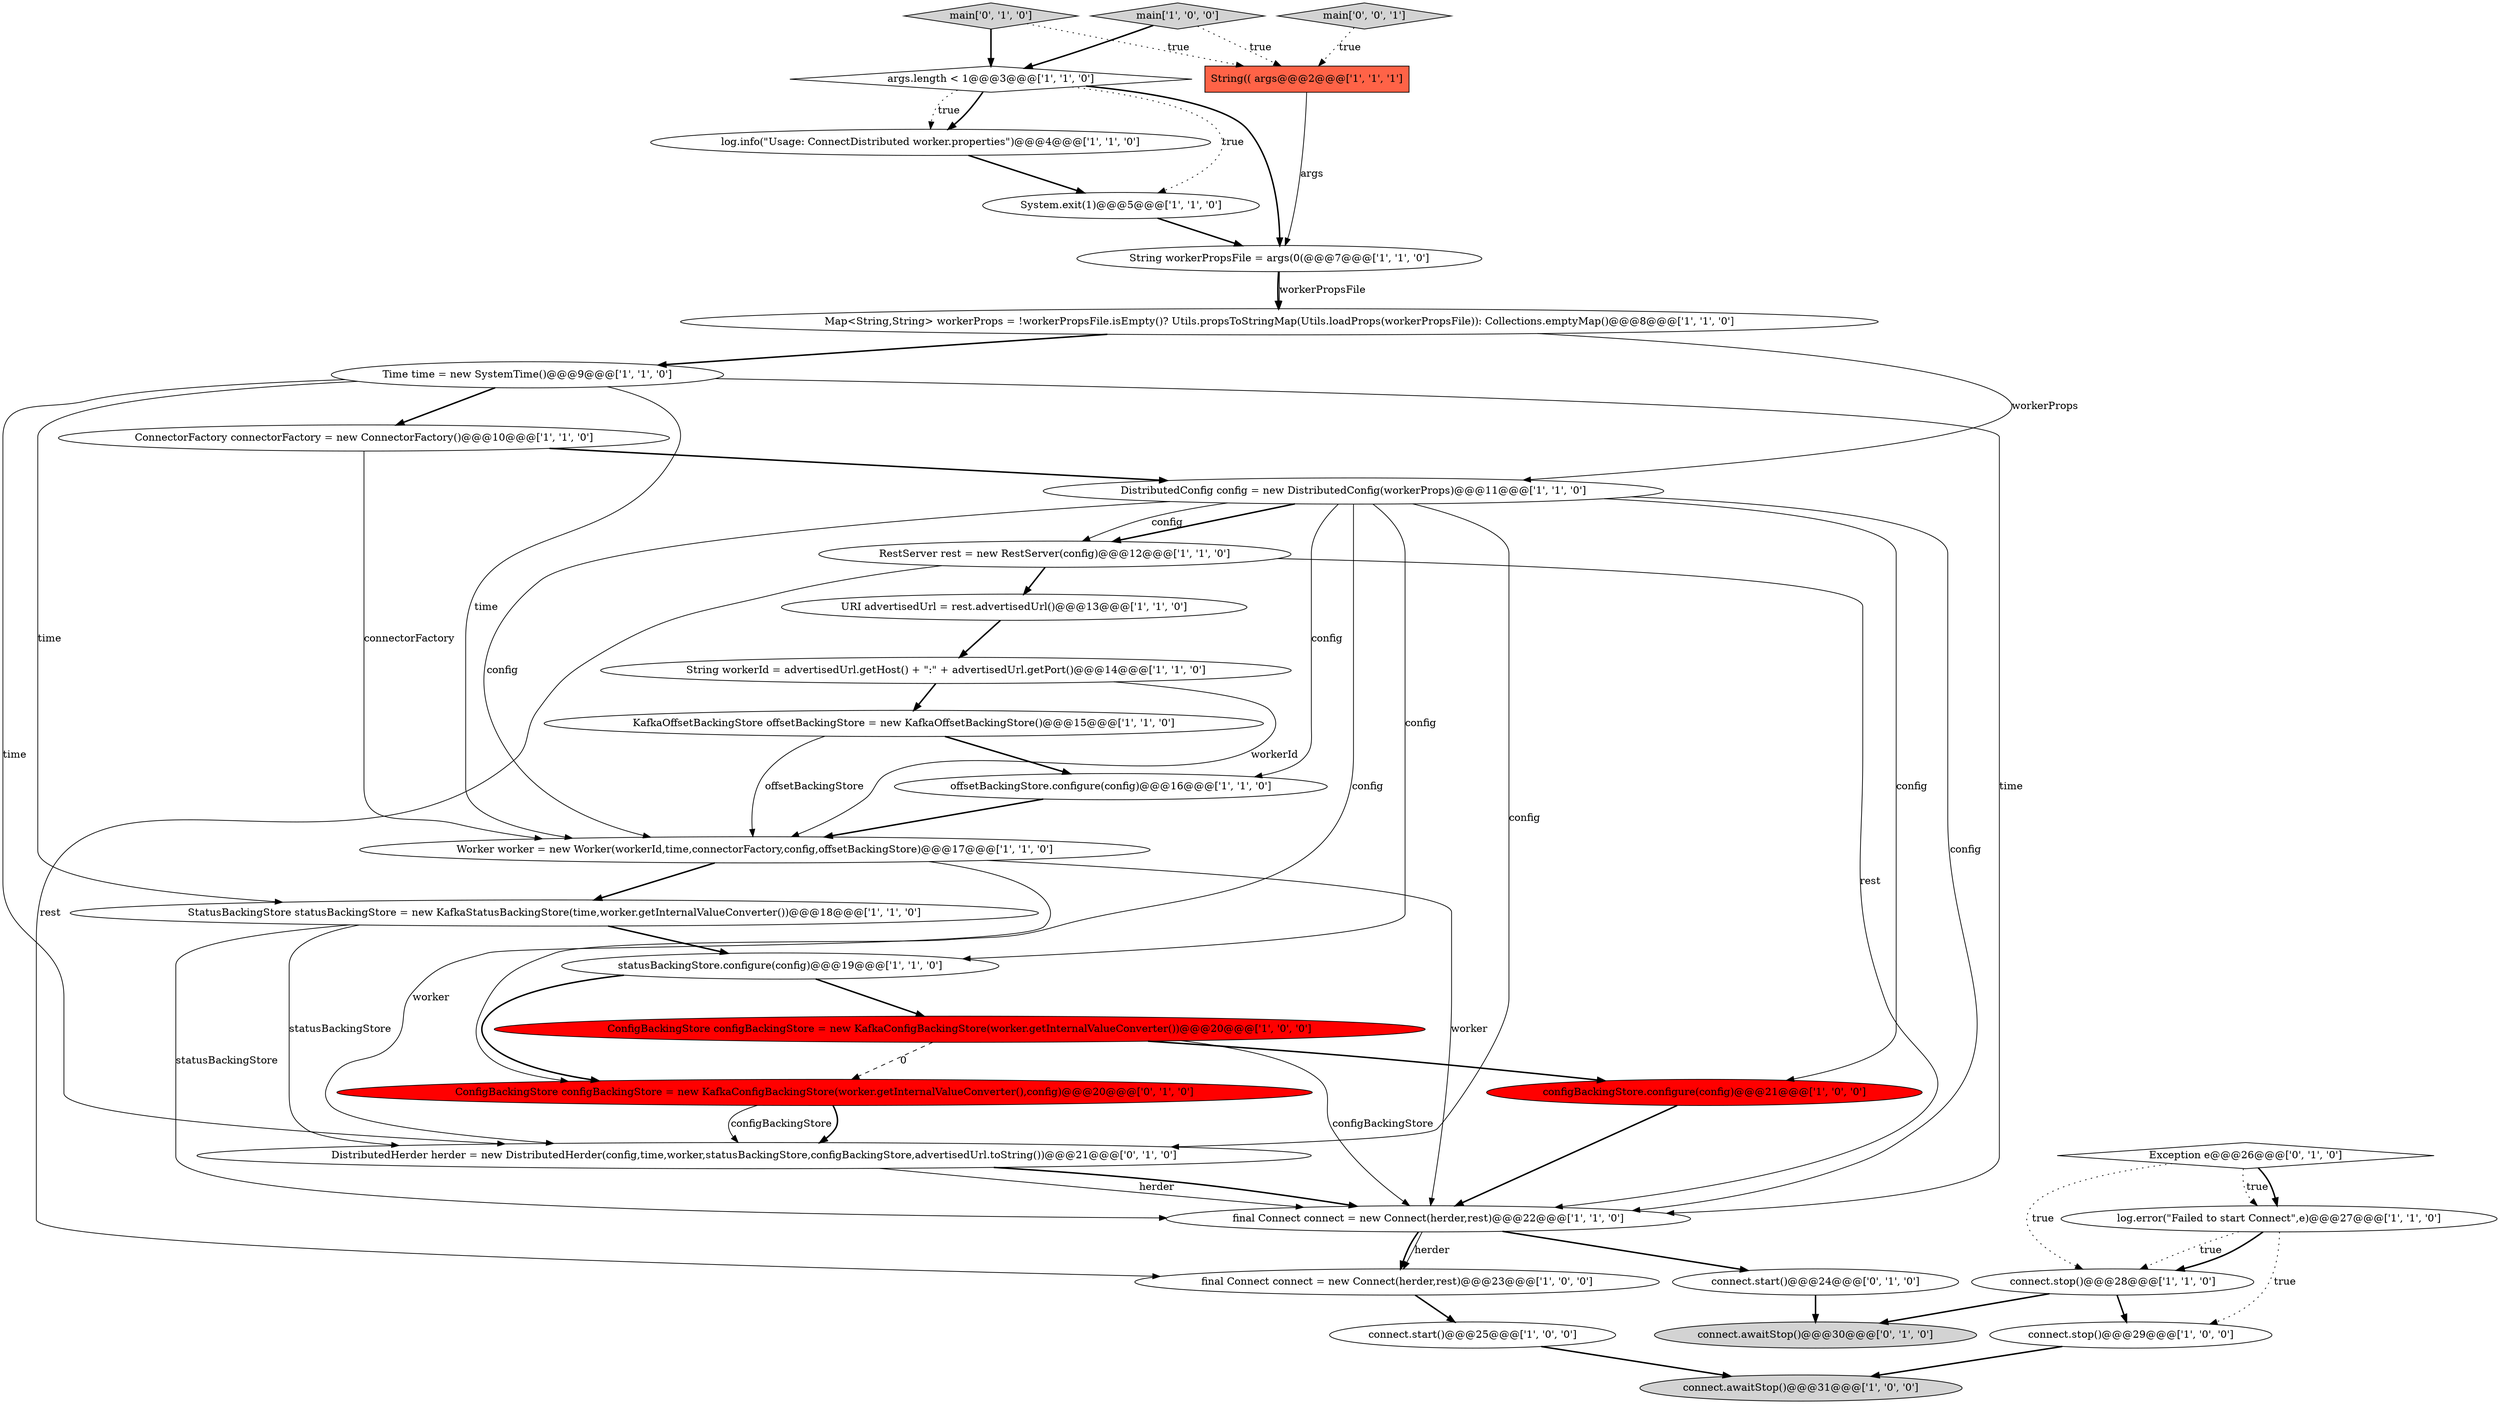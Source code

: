 digraph {
23 [style = filled, label = "Worker worker = new Worker(workerId,time,connectorFactory,config,offsetBackingStore)@@@17@@@['1', '1', '0']", fillcolor = white, shape = ellipse image = "AAA0AAABBB1BBB"];
29 [style = filled, label = "Exception e@@@26@@@['0', '1', '0']", fillcolor = white, shape = diamond image = "AAA0AAABBB2BBB"];
7 [style = filled, label = "Time time = new SystemTime()@@@9@@@['1', '1', '0']", fillcolor = white, shape = ellipse image = "AAA0AAABBB1BBB"];
16 [style = filled, label = "StatusBackingStore statusBackingStore = new KafkaStatusBackingStore(time,worker.getInternalValueConverter())@@@18@@@['1', '1', '0']", fillcolor = white, shape = ellipse image = "AAA0AAABBB1BBB"];
9 [style = filled, label = "String workerPropsFile = args(0(@@@7@@@['1', '1', '0']", fillcolor = white, shape = ellipse image = "AAA0AAABBB1BBB"];
13 [style = filled, label = "final Connect connect = new Connect(herder,rest)@@@23@@@['1', '0', '0']", fillcolor = white, shape = ellipse image = "AAA0AAABBB1BBB"];
11 [style = filled, label = "statusBackingStore.configure(config)@@@19@@@['1', '1', '0']", fillcolor = white, shape = ellipse image = "AAA0AAABBB1BBB"];
15 [style = filled, label = "KafkaOffsetBackingStore offsetBackingStore = new KafkaOffsetBackingStore()@@@15@@@['1', '1', '0']", fillcolor = white, shape = ellipse image = "AAA0AAABBB1BBB"];
24 [style = filled, label = "connect.start()@@@25@@@['1', '0', '0']", fillcolor = white, shape = ellipse image = "AAA0AAABBB1BBB"];
2 [style = filled, label = "configBackingStore.configure(config)@@@21@@@['1', '0', '0']", fillcolor = red, shape = ellipse image = "AAA1AAABBB1BBB"];
22 [style = filled, label = "offsetBackingStore.configure(config)@@@16@@@['1', '1', '0']", fillcolor = white, shape = ellipse image = "AAA0AAABBB1BBB"];
10 [style = filled, label = "DistributedConfig config = new DistributedConfig(workerProps)@@@11@@@['1', '1', '0']", fillcolor = white, shape = ellipse image = "AAA0AAABBB1BBB"];
26 [style = filled, label = "connect.stop()@@@29@@@['1', '0', '0']", fillcolor = white, shape = ellipse image = "AAA0AAABBB1BBB"];
25 [style = filled, label = "connect.awaitStop()@@@31@@@['1', '0', '0']", fillcolor = lightgray, shape = ellipse image = "AAA0AAABBB1BBB"];
30 [style = filled, label = "main['0', '1', '0']", fillcolor = lightgray, shape = diamond image = "AAA0AAABBB2BBB"];
1 [style = filled, label = "String(( args@@@2@@@['1', '1', '1']", fillcolor = tomato, shape = box image = "AAA0AAABBB1BBB"];
8 [style = filled, label = "ConnectorFactory connectorFactory = new ConnectorFactory()@@@10@@@['1', '1', '0']", fillcolor = white, shape = ellipse image = "AAA0AAABBB1BBB"];
27 [style = filled, label = "ConfigBackingStore configBackingStore = new KafkaConfigBackingStore(worker.getInternalValueConverter(),config)@@@20@@@['0', '1', '0']", fillcolor = red, shape = ellipse image = "AAA1AAABBB2BBB"];
18 [style = filled, label = "RestServer rest = new RestServer(config)@@@12@@@['1', '1', '0']", fillcolor = white, shape = ellipse image = "AAA0AAABBB1BBB"];
20 [style = filled, label = "System.exit(1)@@@5@@@['1', '1', '0']", fillcolor = white, shape = ellipse image = "AAA0AAABBB1BBB"];
17 [style = filled, label = "log.error(\"Failed to start Connect\",e)@@@27@@@['1', '1', '0']", fillcolor = white, shape = ellipse image = "AAA0AAABBB1BBB"];
19 [style = filled, label = "URI advertisedUrl = rest.advertisedUrl()@@@13@@@['1', '1', '0']", fillcolor = white, shape = ellipse image = "AAA0AAABBB1BBB"];
32 [style = filled, label = "connect.start()@@@24@@@['0', '1', '0']", fillcolor = white, shape = ellipse image = "AAA0AAABBB2BBB"];
28 [style = filled, label = "DistributedHerder herder = new DistributedHerder(config,time,worker,statusBackingStore,configBackingStore,advertisedUrl.toString())@@@21@@@['0', '1', '0']", fillcolor = white, shape = ellipse image = "AAA0AAABBB2BBB"];
31 [style = filled, label = "connect.awaitStop()@@@30@@@['0', '1', '0']", fillcolor = lightgray, shape = ellipse image = "AAA0AAABBB2BBB"];
0 [style = filled, label = "final Connect connect = new Connect(herder,rest)@@@22@@@['1', '1', '0']", fillcolor = white, shape = ellipse image = "AAA0AAABBB1BBB"];
5 [style = filled, label = "main['1', '0', '0']", fillcolor = lightgray, shape = diamond image = "AAA0AAABBB1BBB"];
3 [style = filled, label = "Map<String,String> workerProps = !workerPropsFile.isEmpty()? Utils.propsToStringMap(Utils.loadProps(workerPropsFile)): Collections.emptyMap()@@@8@@@['1', '1', '0']", fillcolor = white, shape = ellipse image = "AAA0AAABBB1BBB"];
21 [style = filled, label = "String workerId = advertisedUrl.getHost() + \":\" + advertisedUrl.getPort()@@@14@@@['1', '1', '0']", fillcolor = white, shape = ellipse image = "AAA0AAABBB1BBB"];
33 [style = filled, label = "main['0', '0', '1']", fillcolor = lightgray, shape = diamond image = "AAA0AAABBB3BBB"];
6 [style = filled, label = "log.info(\"Usage: ConnectDistributed worker.properties\")@@@4@@@['1', '1', '0']", fillcolor = white, shape = ellipse image = "AAA0AAABBB1BBB"];
14 [style = filled, label = "ConfigBackingStore configBackingStore = new KafkaConfigBackingStore(worker.getInternalValueConverter())@@@20@@@['1', '0', '0']", fillcolor = red, shape = ellipse image = "AAA1AAABBB1BBB"];
4 [style = filled, label = "connect.stop()@@@28@@@['1', '1', '0']", fillcolor = white, shape = ellipse image = "AAA0AAABBB1BBB"];
12 [style = filled, label = "args.length < 1@@@3@@@['1', '1', '0']", fillcolor = white, shape = diamond image = "AAA0AAABBB1BBB"];
10->23 [style = solid, label="config"];
17->26 [style = dotted, label="true"];
8->10 [style = bold, label=""];
7->23 [style = solid, label="time"];
29->17 [style = dotted, label="true"];
29->4 [style = dotted, label="true"];
30->1 [style = dotted, label="true"];
10->18 [style = bold, label=""];
23->16 [style = bold, label=""];
16->11 [style = bold, label=""];
13->24 [style = bold, label=""];
0->13 [style = bold, label=""];
29->17 [style = bold, label=""];
10->0 [style = solid, label="config"];
20->9 [style = bold, label=""];
11->14 [style = bold, label=""];
17->4 [style = dotted, label="true"];
0->13 [style = solid, label="herder"];
21->15 [style = bold, label=""];
27->28 [style = bold, label=""];
5->1 [style = dotted, label="true"];
26->25 [style = bold, label=""];
28->0 [style = solid, label="herder"];
18->19 [style = bold, label=""];
4->26 [style = bold, label=""];
27->28 [style = solid, label="configBackingStore"];
18->0 [style = solid, label="rest"];
3->10 [style = solid, label="workerProps"];
12->9 [style = bold, label=""];
12->6 [style = bold, label=""];
7->8 [style = bold, label=""];
22->23 [style = bold, label=""];
14->27 [style = dashed, label="0"];
21->23 [style = solid, label="workerId"];
23->0 [style = solid, label="worker"];
15->22 [style = bold, label=""];
16->0 [style = solid, label="statusBackingStore"];
6->20 [style = bold, label=""];
28->0 [style = bold, label=""];
4->31 [style = bold, label=""];
10->2 [style = solid, label="config"];
14->0 [style = solid, label="configBackingStore"];
2->0 [style = bold, label=""];
30->12 [style = bold, label=""];
12->20 [style = dotted, label="true"];
23->28 [style = solid, label="worker"];
3->7 [style = bold, label=""];
12->6 [style = dotted, label="true"];
5->12 [style = bold, label=""];
15->23 [style = solid, label="offsetBackingStore"];
10->11 [style = solid, label="config"];
24->25 [style = bold, label=""];
10->27 [style = solid, label="config"];
1->9 [style = solid, label="args"];
33->1 [style = dotted, label="true"];
8->23 [style = solid, label="connectorFactory"];
10->18 [style = solid, label="config"];
7->0 [style = solid, label="time"];
7->28 [style = solid, label="time"];
9->3 [style = bold, label=""];
9->3 [style = solid, label="workerPropsFile"];
10->22 [style = solid, label="config"];
18->13 [style = solid, label="rest"];
14->2 [style = bold, label=""];
0->32 [style = bold, label=""];
16->28 [style = solid, label="statusBackingStore"];
10->28 [style = solid, label="config"];
32->31 [style = bold, label=""];
17->4 [style = bold, label=""];
7->16 [style = solid, label="time"];
11->27 [style = bold, label=""];
19->21 [style = bold, label=""];
}
